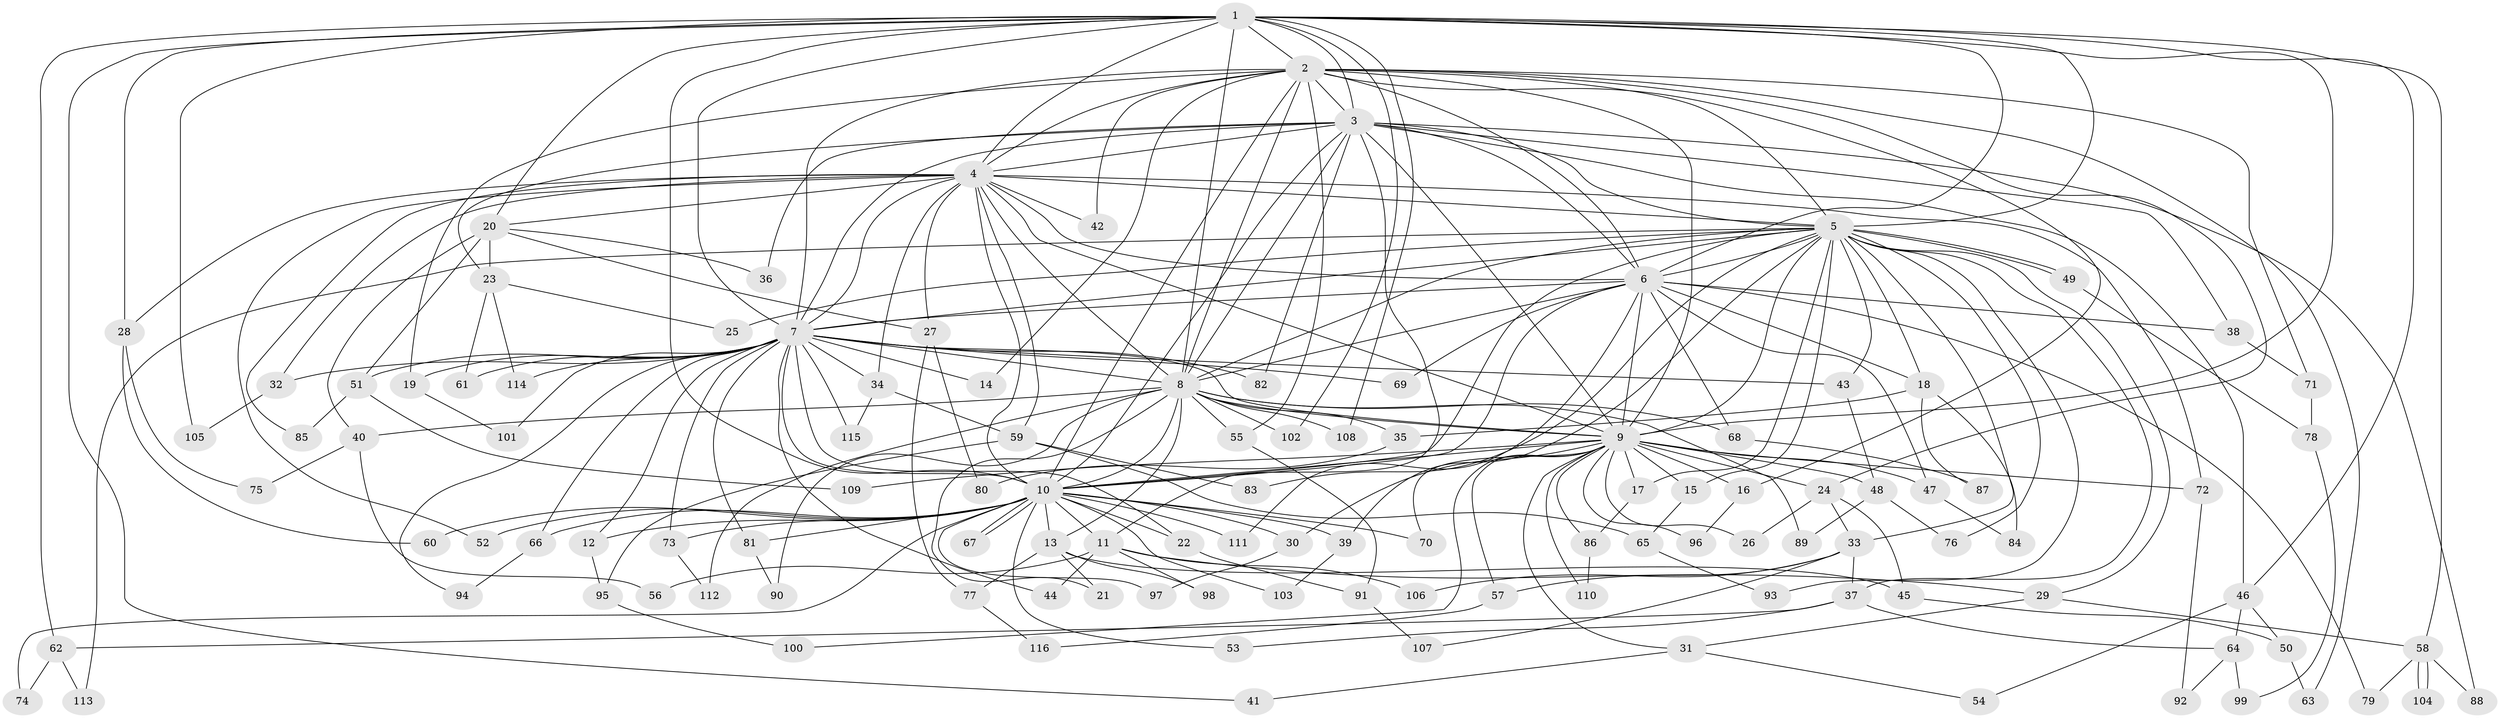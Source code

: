 // coarse degree distribution, {16: 0.023529411764705882, 17: 0.011764705882352941, 15: 0.023529411764705882, 31: 0.011764705882352941, 23: 0.023529411764705882, 25: 0.011764705882352941, 7: 0.011764705882352941, 3: 0.18823529411764706, 5: 0.058823529411764705, 2: 0.43529411764705883, 4: 0.12941176470588237, 9: 0.011764705882352941, 6: 0.03529411764705882, 1: 0.023529411764705882}
// Generated by graph-tools (version 1.1) at 2025/23/03/03/25 07:23:47]
// undirected, 116 vertices, 257 edges
graph export_dot {
graph [start="1"]
  node [color=gray90,style=filled];
  1;
  2;
  3;
  4;
  5;
  6;
  7;
  8;
  9;
  10;
  11;
  12;
  13;
  14;
  15;
  16;
  17;
  18;
  19;
  20;
  21;
  22;
  23;
  24;
  25;
  26;
  27;
  28;
  29;
  30;
  31;
  32;
  33;
  34;
  35;
  36;
  37;
  38;
  39;
  40;
  41;
  42;
  43;
  44;
  45;
  46;
  47;
  48;
  49;
  50;
  51;
  52;
  53;
  54;
  55;
  56;
  57;
  58;
  59;
  60;
  61;
  62;
  63;
  64;
  65;
  66;
  67;
  68;
  69;
  70;
  71;
  72;
  73;
  74;
  75;
  76;
  77;
  78;
  79;
  80;
  81;
  82;
  83;
  84;
  85;
  86;
  87;
  88;
  89;
  90;
  91;
  92;
  93;
  94;
  95;
  96;
  97;
  98;
  99;
  100;
  101;
  102;
  103;
  104;
  105;
  106;
  107;
  108;
  109;
  110;
  111;
  112;
  113;
  114;
  115;
  116;
  1 -- 2;
  1 -- 3;
  1 -- 4;
  1 -- 5;
  1 -- 6;
  1 -- 7;
  1 -- 8;
  1 -- 9;
  1 -- 10;
  1 -- 20;
  1 -- 28;
  1 -- 41;
  1 -- 46;
  1 -- 58;
  1 -- 62;
  1 -- 102;
  1 -- 105;
  1 -- 108;
  2 -- 3;
  2 -- 4;
  2 -- 5;
  2 -- 6;
  2 -- 7;
  2 -- 8;
  2 -- 9;
  2 -- 10;
  2 -- 14;
  2 -- 16;
  2 -- 19;
  2 -- 24;
  2 -- 42;
  2 -- 55;
  2 -- 63;
  2 -- 71;
  3 -- 4;
  3 -- 5;
  3 -- 6;
  3 -- 7;
  3 -- 8;
  3 -- 9;
  3 -- 10;
  3 -- 11;
  3 -- 23;
  3 -- 36;
  3 -- 38;
  3 -- 46;
  3 -- 82;
  3 -- 88;
  4 -- 5;
  4 -- 6;
  4 -- 7;
  4 -- 8;
  4 -- 9;
  4 -- 10;
  4 -- 20;
  4 -- 27;
  4 -- 28;
  4 -- 32;
  4 -- 34;
  4 -- 42;
  4 -- 52;
  4 -- 59;
  4 -- 72;
  4 -- 85;
  5 -- 6;
  5 -- 7;
  5 -- 8;
  5 -- 9;
  5 -- 10;
  5 -- 15;
  5 -- 17;
  5 -- 18;
  5 -- 25;
  5 -- 29;
  5 -- 33;
  5 -- 37;
  5 -- 39;
  5 -- 43;
  5 -- 49;
  5 -- 49;
  5 -- 76;
  5 -- 83;
  5 -- 93;
  5 -- 113;
  6 -- 7;
  6 -- 8;
  6 -- 9;
  6 -- 10;
  6 -- 18;
  6 -- 38;
  6 -- 47;
  6 -- 68;
  6 -- 69;
  6 -- 79;
  6 -- 111;
  7 -- 8;
  7 -- 9;
  7 -- 10;
  7 -- 12;
  7 -- 14;
  7 -- 19;
  7 -- 22;
  7 -- 32;
  7 -- 34;
  7 -- 43;
  7 -- 44;
  7 -- 51;
  7 -- 61;
  7 -- 66;
  7 -- 69;
  7 -- 73;
  7 -- 81;
  7 -- 82;
  7 -- 94;
  7 -- 101;
  7 -- 114;
  7 -- 115;
  8 -- 9;
  8 -- 10;
  8 -- 13;
  8 -- 21;
  8 -- 35;
  8 -- 40;
  8 -- 55;
  8 -- 68;
  8 -- 89;
  8 -- 90;
  8 -- 102;
  8 -- 108;
  8 -- 112;
  9 -- 10;
  9 -- 15;
  9 -- 16;
  9 -- 17;
  9 -- 24;
  9 -- 26;
  9 -- 30;
  9 -- 31;
  9 -- 47;
  9 -- 48;
  9 -- 57;
  9 -- 70;
  9 -- 72;
  9 -- 86;
  9 -- 96;
  9 -- 100;
  9 -- 109;
  9 -- 110;
  10 -- 11;
  10 -- 12;
  10 -- 13;
  10 -- 22;
  10 -- 30;
  10 -- 39;
  10 -- 52;
  10 -- 53;
  10 -- 60;
  10 -- 66;
  10 -- 67;
  10 -- 67;
  10 -- 70;
  10 -- 73;
  10 -- 74;
  10 -- 81;
  10 -- 97;
  10 -- 103;
  10 -- 111;
  11 -- 29;
  11 -- 44;
  11 -- 56;
  11 -- 98;
  11 -- 106;
  12 -- 95;
  13 -- 21;
  13 -- 45;
  13 -- 77;
  13 -- 98;
  15 -- 65;
  16 -- 96;
  17 -- 86;
  18 -- 35;
  18 -- 84;
  18 -- 87;
  19 -- 101;
  20 -- 23;
  20 -- 27;
  20 -- 36;
  20 -- 40;
  20 -- 51;
  22 -- 91;
  23 -- 25;
  23 -- 61;
  23 -- 114;
  24 -- 26;
  24 -- 33;
  24 -- 45;
  27 -- 77;
  27 -- 80;
  28 -- 60;
  28 -- 75;
  29 -- 31;
  29 -- 58;
  30 -- 97;
  31 -- 41;
  31 -- 54;
  32 -- 105;
  33 -- 37;
  33 -- 57;
  33 -- 106;
  33 -- 107;
  34 -- 59;
  34 -- 115;
  35 -- 80;
  37 -- 53;
  37 -- 62;
  37 -- 64;
  38 -- 71;
  39 -- 103;
  40 -- 56;
  40 -- 75;
  43 -- 48;
  45 -- 50;
  46 -- 50;
  46 -- 54;
  46 -- 64;
  47 -- 84;
  48 -- 76;
  48 -- 89;
  49 -- 78;
  50 -- 63;
  51 -- 85;
  51 -- 109;
  55 -- 91;
  57 -- 116;
  58 -- 79;
  58 -- 88;
  58 -- 104;
  58 -- 104;
  59 -- 65;
  59 -- 83;
  59 -- 95;
  62 -- 74;
  62 -- 113;
  64 -- 92;
  64 -- 99;
  65 -- 93;
  66 -- 94;
  68 -- 87;
  71 -- 78;
  72 -- 92;
  73 -- 112;
  77 -- 116;
  78 -- 99;
  81 -- 90;
  86 -- 110;
  91 -- 107;
  95 -- 100;
}
